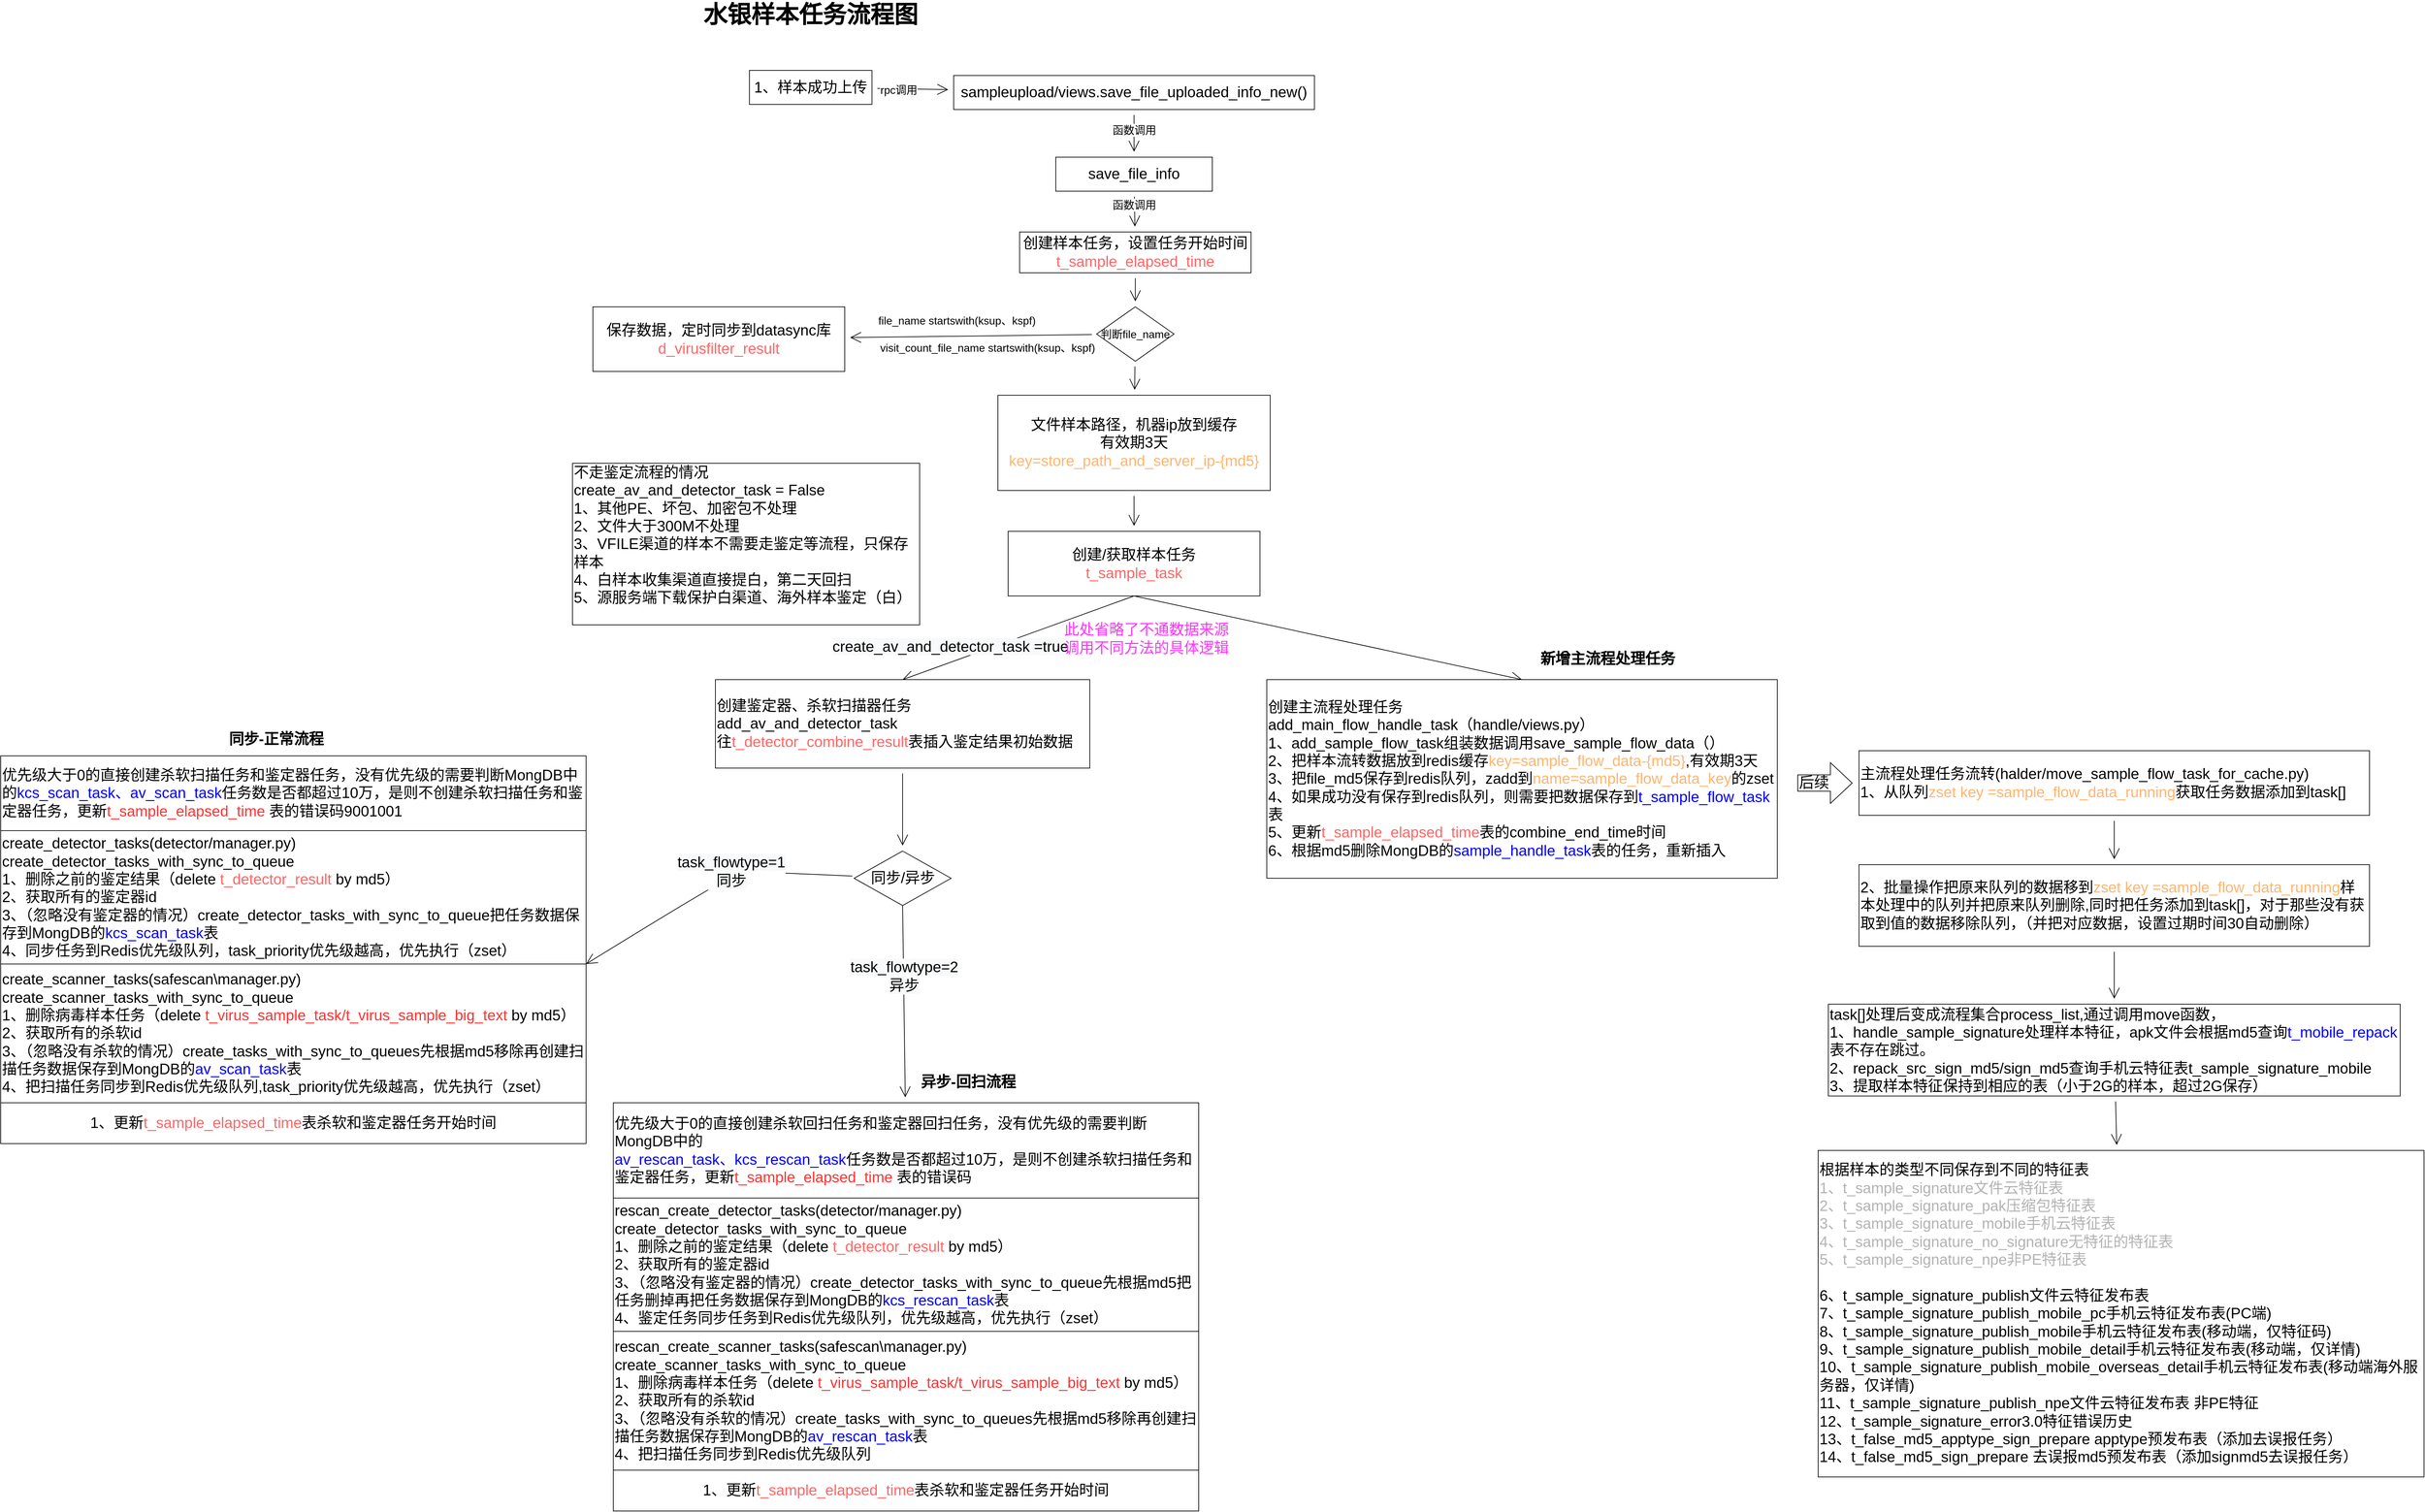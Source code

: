<mxfile version="15.3.3" type="github">
  <diagram id="KefcSTh8LU217DtaOy7r" name="Page-1">
    <mxGraphModel dx="3478" dy="982" grid="1" gridSize="10" guides="1" tooltips="1" connect="1" arrows="1" fold="1" page="1" pageScale="1" pageWidth="827" pageHeight="1169" math="0" shadow="0">
      <root>
        <mxCell id="0" />
        <mxCell id="1" parent="0" />
        <mxCell id="7nwJAHShgFqfV8WITLV7-1" value="水银样本任务流程图" style="text;html=1;strokeColor=none;fillColor=none;align=center;verticalAlign=middle;whiteSpace=wrap;rounded=0;hachureGap=4;pointerEvents=0;fontSize=35;fontStyle=1" parent="1" vertex="1">
          <mxGeometry x="-270" y="50" width="400" height="20" as="geometry" />
        </mxCell>
        <mxCell id="hdSKTdFJiRucH8Rsu3lH-5" value="" style="edgeStyle=none;curved=1;rounded=0;orthogonalLoop=1;jettySize=auto;html=1;fontSize=16;endArrow=open;startSize=14;endSize=14;sourcePerimeterSpacing=8;targetPerimeterSpacing=8;" edge="1" parent="1" source="7nwJAHShgFqfV8WITLV7-2" target="hdSKTdFJiRucH8Rsu3lH-4">
          <mxGeometry relative="1" as="geometry" />
        </mxCell>
        <mxCell id="hdSKTdFJiRucH8Rsu3lH-7" value="函数调用" style="edgeLabel;html=1;align=center;verticalAlign=middle;resizable=0;points=[];fontSize=16;" vertex="1" connectable="0" parent="hdSKTdFJiRucH8Rsu3lH-5">
          <mxGeometry x="-0.474" relative="1" as="geometry">
            <mxPoint y="8" as="offset" />
          </mxGeometry>
        </mxCell>
        <mxCell id="7nwJAHShgFqfV8WITLV7-2" value="sampleupload/views.save_file_uploaded_info_new()" style="rounded=0;whiteSpace=wrap;html=1;hachureGap=4;pointerEvents=0;fontSize=22;" parent="1" vertex="1">
          <mxGeometry x="140" y="150" width="530" height="50" as="geometry" />
        </mxCell>
        <mxCell id="hdSKTdFJiRucH8Rsu3lH-2" value="" style="edgeStyle=none;curved=1;rounded=0;orthogonalLoop=1;jettySize=auto;html=1;endArrow=open;startSize=14;endSize=14;sourcePerimeterSpacing=8;targetPerimeterSpacing=8;" edge="1" parent="1" source="hdSKTdFJiRucH8Rsu3lH-1" target="7nwJAHShgFqfV8WITLV7-2">
          <mxGeometry relative="1" as="geometry" />
        </mxCell>
        <mxCell id="hdSKTdFJiRucH8Rsu3lH-3" value="rpc调用" style="edgeLabel;html=1;align=center;verticalAlign=middle;resizable=0;points=[];fontSize=16;" vertex="1" connectable="0" parent="hdSKTdFJiRucH8Rsu3lH-2">
          <mxGeometry x="-0.4" y="-1" relative="1" as="geometry">
            <mxPoint as="offset" />
          </mxGeometry>
        </mxCell>
        <mxCell id="hdSKTdFJiRucH8Rsu3lH-1" value="1、样本成功上传" style="rounded=0;whiteSpace=wrap;html=1;hachureGap=4;pointerEvents=0;fontSize=22;" vertex="1" parent="1">
          <mxGeometry x="-160" y="142.5" width="180" height="50" as="geometry" />
        </mxCell>
        <mxCell id="hdSKTdFJiRucH8Rsu3lH-9" value="" style="edgeStyle=none;curved=1;rounded=0;orthogonalLoop=1;jettySize=auto;html=1;fontSize=16;endArrow=open;startSize=14;endSize=14;sourcePerimeterSpacing=8;targetPerimeterSpacing=8;" edge="1" parent="1" source="hdSKTdFJiRucH8Rsu3lH-4" target="hdSKTdFJiRucH8Rsu3lH-8">
          <mxGeometry relative="1" as="geometry" />
        </mxCell>
        <mxCell id="hdSKTdFJiRucH8Rsu3lH-4" value="save_file_info" style="rounded=0;whiteSpace=wrap;html=1;hachureGap=4;pointerEvents=0;fontSize=22;" vertex="1" parent="1">
          <mxGeometry x="290" y="270" width="230" height="50" as="geometry" />
        </mxCell>
        <mxCell id="hdSKTdFJiRucH8Rsu3lH-12" value="" style="edgeStyle=none;curved=1;rounded=0;orthogonalLoop=1;jettySize=auto;html=1;fontSize=16;endArrow=open;startSize=14;endSize=14;sourcePerimeterSpacing=8;targetPerimeterSpacing=8;" edge="1" parent="1" source="hdSKTdFJiRucH8Rsu3lH-8" target="hdSKTdFJiRucH8Rsu3lH-11">
          <mxGeometry relative="1" as="geometry" />
        </mxCell>
        <mxCell id="hdSKTdFJiRucH8Rsu3lH-8" value="创建样本任务，设置任务开始时间&lt;br&gt;&lt;font color=&quot;#ff6666&quot;&gt;t_sample_elapsed_time&lt;/font&gt;" style="rounded=0;whiteSpace=wrap;html=1;hachureGap=4;pointerEvents=0;fontSize=22;" vertex="1" parent="1">
          <mxGeometry x="236.88" y="380" width="340" height="60" as="geometry" />
        </mxCell>
        <mxCell id="hdSKTdFJiRucH8Rsu3lH-10" value="保存数据，定时同步到datasync库&lt;br&gt;&lt;font color=&quot;#ff6666&quot;&gt;d_virusfilter_result&lt;/font&gt;" style="rounded=0;whiteSpace=wrap;html=1;hachureGap=4;pointerEvents=0;fontSize=22;" vertex="1" parent="1">
          <mxGeometry x="-390" y="490" width="370" height="95" as="geometry" />
        </mxCell>
        <mxCell id="hdSKTdFJiRucH8Rsu3lH-15" value="" style="edgeStyle=none;curved=1;rounded=0;orthogonalLoop=1;jettySize=auto;html=1;fontSize=16;endArrow=open;startSize=14;endSize=14;sourcePerimeterSpacing=8;targetPerimeterSpacing=8;" edge="1" parent="1" source="hdSKTdFJiRucH8Rsu3lH-11" target="hdSKTdFJiRucH8Rsu3lH-10">
          <mxGeometry relative="1" as="geometry" />
        </mxCell>
        <mxCell id="hdSKTdFJiRucH8Rsu3lH-21" value="" style="edgeStyle=none;curved=1;rounded=0;orthogonalLoop=1;jettySize=auto;html=1;fontSize=16;endArrow=open;startSize=14;endSize=14;sourcePerimeterSpacing=8;targetPerimeterSpacing=8;" edge="1" parent="1" source="hdSKTdFJiRucH8Rsu3lH-11" target="hdSKTdFJiRucH8Rsu3lH-20">
          <mxGeometry relative="1" as="geometry" />
        </mxCell>
        <mxCell id="hdSKTdFJiRucH8Rsu3lH-11" value="判断file_name" style="rhombus;whiteSpace=wrap;html=1;hachureGap=4;pointerEvents=0;fontSize=16;" vertex="1" parent="1">
          <mxGeometry x="350" y="490" width="113.75" height="80" as="geometry" />
        </mxCell>
        <mxCell id="hdSKTdFJiRucH8Rsu3lH-13" value="函数调用" style="edgeLabel;html=1;align=center;verticalAlign=middle;resizable=0;points=[];fontSize=16;" vertex="1" connectable="0" parent="1">
          <mxGeometry x="405" y="340" as="geometry" />
        </mxCell>
        <mxCell id="hdSKTdFJiRucH8Rsu3lH-17" value="&lt;span style=&quot;background-color: rgb(255 , 255 , 255)&quot;&gt;file_name startswith(ksup、kspf)&lt;/span&gt;" style="text;html=1;strokeColor=none;fillColor=none;align=center;verticalAlign=middle;whiteSpace=wrap;rounded=0;hachureGap=4;pointerEvents=0;fontSize=16;" vertex="1" parent="1">
          <mxGeometry x="20" y="500" width="250" height="20" as="geometry" />
        </mxCell>
        <mxCell id="hdSKTdFJiRucH8Rsu3lH-18" value="&lt;span style=&quot;background-color: rgb(255 , 255 , 255)&quot;&gt;visit_count_file_name startswith(ksup、kspf)&lt;/span&gt;" style="text;html=1;strokeColor=none;fillColor=none;align=center;verticalAlign=middle;whiteSpace=wrap;rounded=0;hachureGap=4;pointerEvents=0;fontSize=16;" vertex="1" parent="1">
          <mxGeometry x="20" y="540" width="340" height="20" as="geometry" />
        </mxCell>
        <mxCell id="hdSKTdFJiRucH8Rsu3lH-23" value="" style="edgeStyle=none;curved=1;rounded=0;orthogonalLoop=1;jettySize=auto;html=1;fontSize=16;endArrow=open;startSize=14;endSize=14;sourcePerimeterSpacing=8;targetPerimeterSpacing=8;" edge="1" parent="1" source="hdSKTdFJiRucH8Rsu3lH-20" target="hdSKTdFJiRucH8Rsu3lH-22">
          <mxGeometry relative="1" as="geometry" />
        </mxCell>
        <mxCell id="hdSKTdFJiRucH8Rsu3lH-20" value="文件样本路径，机器ip放到缓存&lt;br&gt;有效期3天&lt;br&gt;&lt;font color=&quot;#ffb570&quot;&gt;key=store_path_and_server_ip-{md5}&lt;/font&gt;" style="rounded=0;whiteSpace=wrap;html=1;hachureGap=4;pointerEvents=0;fontSize=22;" vertex="1" parent="1">
          <mxGeometry x="205" y="620" width="400" height="140" as="geometry" />
        </mxCell>
        <mxCell id="hdSKTdFJiRucH8Rsu3lH-38" style="edgeStyle=none;curved=1;rounded=0;orthogonalLoop=1;jettySize=auto;html=1;exitX=0.5;exitY=1;exitDx=0;exitDy=0;entryX=0.5;entryY=0;entryDx=0;entryDy=0;fontFamily=Helvetica;fontSize=22;fontColor=#000000;endArrow=open;startSize=14;endSize=14;sourcePerimeterSpacing=8;targetPerimeterSpacing=8;" edge="1" parent="1" source="hdSKTdFJiRucH8Rsu3lH-22" target="hdSKTdFJiRucH8Rsu3lH-35">
          <mxGeometry relative="1" as="geometry" />
        </mxCell>
        <mxCell id="hdSKTdFJiRucH8Rsu3lH-41" style="edgeStyle=none;curved=1;rounded=0;orthogonalLoop=1;jettySize=auto;html=1;exitX=0.5;exitY=1;exitDx=0;exitDy=0;entryX=0.5;entryY=0;entryDx=0;entryDy=0;fontFamily=Helvetica;fontSize=22;fontColor=#000000;endArrow=open;startSize=14;endSize=14;sourcePerimeterSpacing=8;targetPerimeterSpacing=8;" edge="1" parent="1" source="hdSKTdFJiRucH8Rsu3lH-22" target="hdSKTdFJiRucH8Rsu3lH-40">
          <mxGeometry relative="1" as="geometry" />
        </mxCell>
        <mxCell id="hdSKTdFJiRucH8Rsu3lH-22" value="创建/获取样本任务&lt;br&gt;&lt;font color=&quot;#ff6666&quot;&gt;t_sample_task&lt;/font&gt;" style="rounded=0;whiteSpace=wrap;html=1;hachureGap=4;pointerEvents=0;fontSize=22;" vertex="1" parent="1">
          <mxGeometry x="220" y="820" width="370" height="95" as="geometry" />
        </mxCell>
        <mxCell id="hdSKTdFJiRucH8Rsu3lH-35" value="创建主流程处理任务&lt;br&gt;add_main_flow_handle_task（handle/views.py）&lt;br&gt;1、add_sample_flow_task组装数据调用save_sample_flow_data（）&lt;br&gt;2、把样本流转数据放到redis缓存&lt;font color=&quot;#ffb570&quot;&gt;key=sample_flow_data-{md5}&lt;/font&gt;,有效期3天&lt;br&gt;3、把file_md5保存到redis队列，zadd到&lt;font color=&quot;#ffb570&quot;&gt;name=sample_flow_data_key&lt;/font&gt;的zset&lt;br&gt;4、如果成功没有保存到redis队列，则需要把数据保存到&lt;font color=&quot;#0000ff&quot;&gt;t_sample_flow_task&lt;/font&gt;表&lt;br&gt;5、更新&lt;font color=&quot;#ff6666&quot;&gt;t_sample_elapsed_time&lt;/font&gt;表的combine_end_time时间&lt;br&gt;6、根据md5删除MongDB的&lt;font color=&quot;#0000ff&quot;&gt;sample_handle_task&lt;/font&gt;表的任务，重新插入" style="rounded=0;whiteSpace=wrap;html=1;hachureGap=4;pointerEvents=0;fontSize=22;align=left;" vertex="1" parent="1">
          <mxGeometry x="600" y="1038" width="750" height="292" as="geometry" />
        </mxCell>
        <mxCell id="hdSKTdFJiRucH8Rsu3lH-36" value="&lt;span style=&quot;font-size: 22px&quot;&gt;不走鉴定流程的情况&lt;br style=&quot;font-size: 22px&quot;&gt;create_av_and_detector_task = False&lt;br style=&quot;font-size: 22px&quot;&gt;1、其他PE、坏包、加密包不处理&lt;br style=&quot;font-size: 22px&quot;&gt;2、文件大于300M不处理&lt;br style=&quot;font-size: 22px&quot;&gt;3、&lt;/span&gt;&lt;span style=&quot;font-size: 22px&quot;&gt;VFILE&lt;/span&gt;&lt;span style=&quot;font-size: 22px&quot;&gt;渠道的样本不需要走鉴定等流程，只保存样本&lt;br&gt;&lt;/span&gt;4、白样本收集渠道直接提白，第二天回扫&lt;br&gt;5、源服务端下载保护白渠道、海外样本鉴定（白）&lt;br style=&quot;font-size: 22px&quot;&gt;&lt;span style=&quot;font-size: 22px&quot;&gt;&lt;br style=&quot;font-size: 22px&quot;&gt;&lt;/span&gt;" style="rounded=0;whiteSpace=wrap;html=1;hachureGap=4;pointerEvents=0;fontSize=22;align=left;fontFamily=Helvetica;fontColor=#000000;" vertex="1" parent="1">
          <mxGeometry x="-420" y="720" width="510" height="237.5" as="geometry" />
        </mxCell>
        <mxCell id="hdSKTdFJiRucH8Rsu3lH-49" value="" style="edgeStyle=none;curved=1;rounded=0;orthogonalLoop=1;jettySize=auto;html=1;fontFamily=Helvetica;fontSize=22;fontColor=#000000;endArrow=open;startSize=14;endSize=14;sourcePerimeterSpacing=8;targetPerimeterSpacing=8;" edge="1" parent="1" source="hdSKTdFJiRucH8Rsu3lH-40" target="hdSKTdFJiRucH8Rsu3lH-48">
          <mxGeometry relative="1" as="geometry" />
        </mxCell>
        <mxCell id="hdSKTdFJiRucH8Rsu3lH-40" value="创建鉴定器、杀软扫描器任务&lt;br&gt;add_av_and_detector_task&lt;br&gt;往&lt;font color=&quot;#ff6666&quot;&gt;t_detector_combine_result&lt;/font&gt;表插入鉴定结果初始数据" style="rounded=0;whiteSpace=wrap;html=1;hachureGap=4;pointerEvents=0;fontSize=22;align=left;fontFamily=Helvetica;fontColor=#000000;" vertex="1" parent="1">
          <mxGeometry x="-210" y="1038" width="550" height="130" as="geometry" />
        </mxCell>
        <mxCell id="hdSKTdFJiRucH8Rsu3lH-44" value="&lt;span style=&quot;color: rgb(0 , 0 , 0) ; font-family: &amp;#34;helvetica&amp;#34; ; font-size: 22px ; font-style: normal ; font-weight: 400 ; letter-spacing: normal ; text-align: left ; text-indent: 0px ; text-transform: none ; word-spacing: 0px ; background-color: rgb(248 , 249 , 250) ; display: inline ; float: none&quot;&gt;create_av_and_detector_task =true&lt;/span&gt;" style="text;whiteSpace=wrap;html=1;fontSize=22;fontFamily=Helvetica;fontColor=#000000;" vertex="1" parent="1">
          <mxGeometry x="-40" y="970" width="390" height="40" as="geometry" />
        </mxCell>
        <mxCell id="hdSKTdFJiRucH8Rsu3lH-50" value="" style="edgeStyle=none;curved=1;rounded=0;orthogonalLoop=1;jettySize=auto;html=1;fontFamily=Helvetica;fontSize=22;fontColor=#000000;endArrow=open;startSize=14;endSize=14;sourcePerimeterSpacing=8;targetPerimeterSpacing=8;entryX=1;entryY=1;entryDx=0;entryDy=0;" edge="1" parent="1" source="hdSKTdFJiRucH8Rsu3lH-48" target="hdSKTdFJiRucH8Rsu3lH-63">
          <mxGeometry relative="1" as="geometry">
            <mxPoint x="-230" y="1317.5" as="targetPoint" />
            <Array as="points">
              <mxPoint x="-160" y="1320" />
              <mxPoint x="-180" y="1320" />
            </Array>
          </mxGeometry>
        </mxCell>
        <mxCell id="hdSKTdFJiRucH8Rsu3lH-52" value="&lt;span style=&quot;text-align: left ; background-color: rgb(248 , 249 , 250)&quot;&gt;task_flowtype=1&lt;br&gt;&lt;/span&gt;&lt;span style=&quot;text-align: left ; background-color: rgb(248 , 249 , 250)&quot;&gt;&lt;font face=&quot;helvetica&quot;&gt;同步&lt;/font&gt;&lt;br&gt;&lt;/span&gt;" style="edgeLabel;html=1;align=center;verticalAlign=middle;resizable=0;points=[];fontSize=22;fontFamily=Helvetica;fontColor=#000000;" vertex="1" connectable="0" parent="hdSKTdFJiRucH8Rsu3lH-50">
          <mxGeometry x="-0.297" y="-3" relative="1" as="geometry">
            <mxPoint x="-28" y="3" as="offset" />
          </mxGeometry>
        </mxCell>
        <mxCell id="hdSKTdFJiRucH8Rsu3lH-59" value="" style="edgeStyle=none;curved=1;rounded=0;orthogonalLoop=1;jettySize=auto;html=1;fontFamily=Helvetica;fontSize=22;fontColor=#000000;endArrow=open;startSize=14;endSize=14;sourcePerimeterSpacing=8;targetPerimeterSpacing=8;exitX=0.5;exitY=1;exitDx=0;exitDy=0;" edge="1" parent="1" source="hdSKTdFJiRucH8Rsu3lH-48" target="hdSKTdFJiRucH8Rsu3lH-76">
          <mxGeometry relative="1" as="geometry">
            <mxPoint x="80" y="1690" as="targetPoint" />
          </mxGeometry>
        </mxCell>
        <mxCell id="hdSKTdFJiRucH8Rsu3lH-60" value="&lt;span style=&quot;text-align: left ; background-color: rgb(248 , 249 , 250)&quot;&gt;task_flowtype=2&lt;br&gt;&lt;/span&gt;&lt;span style=&quot;text-align: left ; background-color: rgb(248 , 249 , 250)&quot;&gt;&lt;font face=&quot;helvetica&quot;&gt;异步&lt;/font&gt;&lt;/span&gt;" style="edgeLabel;html=1;align=center;verticalAlign=middle;resizable=0;points=[];fontSize=22;fontFamily=Helvetica;fontColor=#000000;" vertex="1" connectable="0" parent="hdSKTdFJiRucH8Rsu3lH-59">
          <mxGeometry x="-0.267" relative="1" as="geometry">
            <mxPoint as="offset" />
          </mxGeometry>
        </mxCell>
        <mxCell id="hdSKTdFJiRucH8Rsu3lH-48" value="同步/异步" style="rhombus;whiteSpace=wrap;html=1;hachureGap=4;pointerEvents=0;fontFamily=Helvetica;fontSize=22;fontColor=#000000;align=center;" vertex="1" parent="1">
          <mxGeometry x="-6.25" y="1290" width="142.5" height="80" as="geometry" />
        </mxCell>
        <mxCell id="hdSKTdFJiRucH8Rsu3lH-70" value="&lt;span style=&quot;color: rgb(0, 0, 0); font-family: helvetica; font-size: 22px; font-style: normal; letter-spacing: normal; text-align: left; text-indent: 0px; text-transform: none; word-spacing: 0px; background-color: rgb(248, 249, 250); display: inline; float: none;&quot;&gt;异步-回扫流程&lt;/span&gt;" style="text;whiteSpace=wrap;html=1;fontSize=22;fontFamily=Helvetica;fontColor=#000000;fontStyle=1" vertex="1" parent="1">
          <mxGeometry x="90" y="1610" width="200" height="40" as="geometry" />
        </mxCell>
        <mxCell id="hdSKTdFJiRucH8Rsu3lH-79" value="此处省略了不通数据来源调用不同方法的具体逻辑" style="text;html=1;strokeColor=none;fillColor=none;align=center;verticalAlign=middle;whiteSpace=wrap;rounded=0;hachureGap=4;pointerEvents=0;fontFamily=Helvetica;fontSize=22;fontColor=#FF33FF;" vertex="1" parent="1">
          <mxGeometry x="299" y="927.5" width="249" height="100" as="geometry" />
        </mxCell>
        <mxCell id="hdSKTdFJiRucH8Rsu3lH-80" style="edgeStyle=none;curved=1;rounded=0;orthogonalLoop=1;jettySize=auto;html=1;exitX=0.5;exitY=0;exitDx=0;exitDy=0;fontFamily=Helvetica;fontSize=35;fontColor=#FF33FF;endArrow=open;startSize=14;endSize=14;sourcePerimeterSpacing=8;targetPerimeterSpacing=8;" edge="1" parent="1" source="7nwJAHShgFqfV8WITLV7-1" target="7nwJAHShgFqfV8WITLV7-1">
          <mxGeometry relative="1" as="geometry" />
        </mxCell>
        <mxCell id="hdSKTdFJiRucH8Rsu3lH-81" value="" style="group" vertex="1" connectable="0" parent="1">
          <mxGeometry x="-360" y="1660" width="860" height="600" as="geometry" />
        </mxCell>
        <mxCell id="hdSKTdFJiRucH8Rsu3lH-71" value="" style="group" vertex="1" connectable="0" parent="hdSKTdFJiRucH8Rsu3lH-81">
          <mxGeometry y="140" width="860" height="460" as="geometry" />
        </mxCell>
        <mxCell id="hdSKTdFJiRucH8Rsu3lH-72" value="" style="group" vertex="1" connectable="0" parent="hdSKTdFJiRucH8Rsu3lH-71">
          <mxGeometry width="860" height="400" as="geometry" />
        </mxCell>
        <mxCell id="hdSKTdFJiRucH8Rsu3lH-73" value="&lt;font face=&quot;helvetica&quot;&gt;rescan_create_scanner_tasks&lt;/font&gt;(safescan\manager.py)&lt;br&gt;create_scanner_tasks_with_sync_to_queue&lt;br&gt;1、删除病毒样本任务（delete&lt;font color=&quot;#ff3333&quot;&gt; t_virus_sample_task/t_virus_sample_big_text&lt;/font&gt; by md5）&lt;br&gt;2、获取所有的杀软id&lt;br&gt;3、（忽略没有杀软的情况）create_tasks_with_sync_to_queues先根据md5移除再创建扫描任务数据保存到MongDB的&lt;span style=&quot;font-family: &amp;#34;helvetica&amp;#34;&quot;&gt;&lt;font color=&quot;#0000ff&quot;&gt;av_rescan_task&lt;/font&gt;&lt;/span&gt;表&lt;br&gt;4、把扫描任务同步到Redis优先级队列" style="rounded=0;whiteSpace=wrap;html=1;hachureGap=4;pointerEvents=0;fontSize=22;align=left;fontFamily=Helvetica;fontColor=#000000;" vertex="1" parent="hdSKTdFJiRucH8Rsu3lH-72">
          <mxGeometry y="196" width="860" height="204" as="geometry" />
        </mxCell>
        <mxCell id="hdSKTdFJiRucH8Rsu3lH-74" value="rescan_create_detector_tasks(detector/manager.py)&lt;br&gt;create_detector_tasks_with_sync_to_queue&lt;br&gt;1、删除之前的鉴定结果（delete &lt;font color=&quot;#ff6666&quot;&gt;t_detector_result&lt;/font&gt; by md5）&lt;br&gt;2、获取所有的鉴定器id&lt;br&gt;3、（忽略没有鉴定器的情况）create_detector_tasks_with_sync_to_queue先根据md5把任务删掉再把任务数据保存到MongDB的&lt;font color=&quot;#0000ff&quot;&gt;kcs_rescan_task&lt;/font&gt;表&lt;br&gt;4、鉴定任务同步任务到Redis优先级队列，优先级越高，优先执行（zset）" style="rounded=0;whiteSpace=wrap;html=1;hachureGap=4;pointerEvents=0;fontSize=22;align=left;fontFamily=Helvetica;fontColor=#000000;" vertex="1" parent="hdSKTdFJiRucH8Rsu3lH-72">
          <mxGeometry width="860" height="196" as="geometry" />
        </mxCell>
        <mxCell id="hdSKTdFJiRucH8Rsu3lH-75" value="1、更新&lt;font color=&quot;#ff6666&quot;&gt;t_sample_elapsed_time&lt;/font&gt;表杀软和鉴定器任务开始时间" style="rounded=0;whiteSpace=wrap;html=1;hachureGap=4;pointerEvents=0;fontFamily=Helvetica;fontSize=22;fontColor=#000000;align=center;" vertex="1" parent="hdSKTdFJiRucH8Rsu3lH-71">
          <mxGeometry y="400" width="860" height="60" as="geometry" />
        </mxCell>
        <mxCell id="hdSKTdFJiRucH8Rsu3lH-76" value="&lt;div&gt;优先级大于0的直接创建杀软回扫任务和鉴定器回扫&lt;span&gt;任务，没有优先级的需要判断MongDB中的&lt;/span&gt;&lt;/div&gt;&lt;span style=&quot;color: rgb(0 , 0 , 255)&quot;&gt;av_rescan_task、kcs_rescan_task&lt;/span&gt;&lt;span&gt;任务数是否都超过10万，是则不创建杀软扫描任务和鉴定器任务，更新&lt;/span&gt;&lt;font color=&quot;#ff3333&quot;&gt;t_sample_elapsed_time &lt;/font&gt;&lt;span&gt;表的错误码&lt;/span&gt;&lt;span style=&quot;color: rgb(0 , 0 , 255)&quot;&gt;&lt;br&gt;&lt;/span&gt;" style="rounded=0;whiteSpace=wrap;html=1;hachureGap=4;pointerEvents=0;fontFamily=Helvetica;fontSize=22;fontColor=#000000;align=left;" vertex="1" parent="hdSKTdFJiRucH8Rsu3lH-81">
          <mxGeometry width="860" height="140" as="geometry" />
        </mxCell>
        <mxCell id="hdSKTdFJiRucH8Rsu3lH-83" value="" style="group" vertex="1" connectable="0" parent="1">
          <mxGeometry x="-1260" y="1150" width="860" height="570" as="geometry" />
        </mxCell>
        <mxCell id="hdSKTdFJiRucH8Rsu3lH-66" value="" style="group" vertex="1" connectable="0" parent="hdSKTdFJiRucH8Rsu3lH-83">
          <mxGeometry y="110" width="860" height="460" as="geometry" />
        </mxCell>
        <mxCell id="hdSKTdFJiRucH8Rsu3lH-64" value="" style="group" vertex="1" connectable="0" parent="hdSKTdFJiRucH8Rsu3lH-66">
          <mxGeometry width="860" height="400" as="geometry" />
        </mxCell>
        <mxCell id="hdSKTdFJiRucH8Rsu3lH-62" value="&lt;font face=&quot;helvetica&quot;&gt;create_scanner_tasks&lt;/font&gt;(safescan\manager.py)&lt;br&gt;create_scanner_tasks_with_sync_to_queue&lt;br&gt;1、删除病毒样本任务（delete&lt;font color=&quot;#ff3333&quot;&gt; t_virus_sample_task/t_virus_sample_big_text&lt;/font&gt; by md5）&lt;br&gt;2、获取所有的杀软id&lt;br&gt;3、（忽略没有杀软的情况）create_tasks_with_sync_to_queues先根据md5移除再创建扫描任务数据保存到MongDB的&lt;span style=&quot;font-family: &amp;#34;helvetica&amp;#34;&quot;&gt;&lt;font color=&quot;#0000ff&quot;&gt;av_scan_task&lt;/font&gt;&lt;/span&gt;表&lt;br&gt;4、把扫描任务同步到Redis优先级队列,task_priority优先级越高，优先执行（zset）" style="rounded=0;whiteSpace=wrap;html=1;hachureGap=4;pointerEvents=0;fontSize=22;align=left;fontFamily=Helvetica;fontColor=#000000;" vertex="1" parent="hdSKTdFJiRucH8Rsu3lH-64">
          <mxGeometry y="196" width="860" height="204" as="geometry" />
        </mxCell>
        <mxCell id="hdSKTdFJiRucH8Rsu3lH-63" value="create_detector_tasks(detector/manager.py)&lt;br&gt;create_detector_tasks_with_sync_to_queue&lt;br&gt;1、删除之前的鉴定结果（delete &lt;font color=&quot;#ff6666&quot;&gt;t_detector_result&lt;/font&gt; by md5）&lt;br&gt;2、获取所有的鉴定器id&lt;br&gt;3、（忽略没有鉴定器的情况）create_detector_tasks_with_sync_to_queue把任务数据保存到MongDB的&lt;font color=&quot;#0000ff&quot;&gt;kcs_scan_task&lt;/font&gt;表&lt;br&gt;4、同步任务到Redis优先级队列，task_priority优先级越高，优先执行（zset）" style="rounded=0;whiteSpace=wrap;html=1;hachureGap=4;pointerEvents=0;fontSize=22;align=left;fontFamily=Helvetica;fontColor=#000000;" vertex="1" parent="hdSKTdFJiRucH8Rsu3lH-64">
          <mxGeometry width="860" height="196" as="geometry" />
        </mxCell>
        <mxCell id="hdSKTdFJiRucH8Rsu3lH-65" value="1、更新&lt;font color=&quot;#ff6666&quot;&gt;t_sample_elapsed_time&lt;/font&gt;表杀软和鉴定器任务开始时间" style="rounded=0;whiteSpace=wrap;html=1;hachureGap=4;pointerEvents=0;fontFamily=Helvetica;fontSize=22;fontColor=#000000;align=center;" vertex="1" parent="hdSKTdFJiRucH8Rsu3lH-66">
          <mxGeometry y="400" width="860" height="60" as="geometry" />
        </mxCell>
        <mxCell id="hdSKTdFJiRucH8Rsu3lH-68" value="&lt;div&gt;优先级大于0的直接创建杀软扫描任务和鉴定器任务，没有优先级的需要判断MongDB中的&lt;font color=&quot;#0000ff&quot;&gt;kcs_scan_task、av_scan_task&lt;/font&gt;任务数是否都超过10万，是则不创建杀软扫描任务和鉴定器任务，更新&lt;font color=&quot;#ff3333&quot;&gt;t_sample_elapsed_time &lt;/font&gt;表的错误码9001001&lt;/div&gt;" style="rounded=0;whiteSpace=wrap;html=1;hachureGap=4;pointerEvents=0;fontFamily=Helvetica;fontSize=22;fontColor=#000000;align=left;" vertex="1" parent="hdSKTdFJiRucH8Rsu3lH-83">
          <mxGeometry width="860" height="110" as="geometry" />
        </mxCell>
        <mxCell id="hdSKTdFJiRucH8Rsu3lH-84" value="&lt;span style=&quot;color: rgb(0 , 0 , 0) ; font-size: 22px&quot;&gt;&lt;b&gt;同步-正常流程&lt;/b&gt;&lt;/span&gt;" style="text;html=1;strokeColor=none;fillColor=none;align=center;verticalAlign=middle;whiteSpace=wrap;rounded=0;hachureGap=4;pointerEvents=0;fontFamily=Helvetica;fontSize=35;fontColor=#FF33FF;" vertex="1" parent="1">
          <mxGeometry x="-960" y="1110" width="210" height="20" as="geometry" />
        </mxCell>
        <mxCell id="hdSKTdFJiRucH8Rsu3lH-86" value="&lt;span style=&quot;color: rgb(0 , 0 , 0) ; font-family: &amp;#34;helvetica&amp;#34; ; font-size: 22px ; font-style: normal ; letter-spacing: normal ; text-align: left ; text-indent: 0px ; text-transform: none ; word-spacing: 0px ; background-color: rgb(248 , 249 , 250) ; display: inline ; float: none&quot;&gt;新增主流程处理任务&lt;/span&gt;" style="text;whiteSpace=wrap;html=1;fontSize=22;fontFamily=Helvetica;fontColor=#000000;fontStyle=1" vertex="1" parent="1">
          <mxGeometry x="1000" y="987.5" width="200" height="40" as="geometry" />
        </mxCell>
        <mxCell id="hdSKTdFJiRucH8Rsu3lH-91" value="" style="edgeStyle=none;curved=1;rounded=0;orthogonalLoop=1;jettySize=auto;html=1;fontFamily=Helvetica;fontSize=35;fontColor=#FF33FF;endArrow=open;startSize=14;endSize=14;sourcePerimeterSpacing=8;targetPerimeterSpacing=8;" edge="1" parent="1" source="hdSKTdFJiRucH8Rsu3lH-87" target="hdSKTdFJiRucH8Rsu3lH-89">
          <mxGeometry relative="1" as="geometry" />
        </mxCell>
        <mxCell id="hdSKTdFJiRucH8Rsu3lH-87" value="主流程处理任务流转(halder/move_sample_flow_task_for_cache.py)&lt;br&gt;1、从队列&lt;font color=&quot;#ffb570&quot;&gt;zset key =sample_flow_data_running&lt;/font&gt;获取任务数据添加到task[]" style="rounded=0;whiteSpace=wrap;html=1;hachureGap=4;pointerEvents=0;fontSize=22;align=left;" vertex="1" parent="1">
          <mxGeometry x="1470" y="1142.5" width="750" height="95" as="geometry" />
        </mxCell>
        <mxCell id="hdSKTdFJiRucH8Rsu3lH-92" value="" style="edgeStyle=none;curved=1;rounded=0;orthogonalLoop=1;jettySize=auto;html=1;fontFamily=Helvetica;fontSize=35;fontColor=#FF33FF;endArrow=open;startSize=14;endSize=14;sourcePerimeterSpacing=8;targetPerimeterSpacing=8;" edge="1" parent="1" source="hdSKTdFJiRucH8Rsu3lH-89" target="hdSKTdFJiRucH8Rsu3lH-90">
          <mxGeometry relative="1" as="geometry" />
        </mxCell>
        <mxCell id="hdSKTdFJiRucH8Rsu3lH-89" value="2、批量操作把原来队列的数据移到&lt;font color=&quot;#ffb570&quot;&gt;zset key =sample_flow_data_running&lt;/font&gt;样本处理中的队列并把原来队列删除,同时把任务添加到task[]，对于那些没有获取到值的数据移除队列，（并把对应数据，设置过期时间30自动删除）" style="rounded=0;whiteSpace=wrap;html=1;hachureGap=4;pointerEvents=0;fontSize=22;align=left;" vertex="1" parent="1">
          <mxGeometry x="1470" y="1310" width="750" height="120" as="geometry" />
        </mxCell>
        <mxCell id="hdSKTdFJiRucH8Rsu3lH-94" value="" style="edgeStyle=none;curved=1;rounded=0;orthogonalLoop=1;jettySize=auto;html=1;fontFamily=Helvetica;fontSize=35;fontColor=#FF33FF;endArrow=open;startSize=14;endSize=14;sourcePerimeterSpacing=8;targetPerimeterSpacing=8;" edge="1" parent="1" source="hdSKTdFJiRucH8Rsu3lH-90" target="hdSKTdFJiRucH8Rsu3lH-93">
          <mxGeometry relative="1" as="geometry" />
        </mxCell>
        <mxCell id="hdSKTdFJiRucH8Rsu3lH-90" value="task[]处理后变成流程集合process_list,通过调用move函数，&lt;br&gt;1、handle_sample_signature处理样本特征，apk文件会根据md5查询&lt;font color=&quot;#0000ff&quot;&gt;t_mobile_repack&lt;/font&gt;表不存在跳过。&lt;br&gt;2、repack_src_sign_md5/sign_md5查询手机云特征表t_sample_signature_mobile&lt;br&gt;3、提取样本特征保持到相应的表（小于2G的样本，超过2G保存）" style="rounded=0;whiteSpace=wrap;html=1;hachureGap=4;pointerEvents=0;fontSize=22;align=left;" vertex="1" parent="1">
          <mxGeometry x="1425" y="1515" width="840" height="135" as="geometry" />
        </mxCell>
        <mxCell id="hdSKTdFJiRucH8Rsu3lH-93" value="根据样本的类型不同保存到不同的特征表&lt;br&gt;&lt;font color=&quot;#b3b3b3&quot;&gt;1、t_sample_signature文件云特征表&lt;br&gt;2、t_sample_signature_pak压缩包特征表&lt;br&gt;3、t_sample_signature_mobile手机云特征表&lt;br&gt;4、t_sample_signature_no_signature无特征的特征表&lt;br&gt;5、t_sample_signature_npe非PE特征表&lt;/font&gt;&lt;br&gt;&lt;br&gt;6、t_sample_signature_publish文件云特征发布表&lt;br&gt;7、t_sample_signature_publish_mobile_pc手机云特征发布表(PC端)&lt;br&gt;8、t_sample_signature_publish_mobile手机云特征发布表(移动端，仅特征码)&lt;br&gt;9、t_sample_signature_publish_mobile_detail手机云特征发布表(移动端，仅详情)&lt;br&gt;10、t_sample_signature_publish_mobile_overseas_detail手机云特征发布表(移动端海外服务器，仅详情)&lt;br&gt;11、t_sample_signature_publish_npe文件云特征发布表 非PE特征&lt;br&gt;12、t_sample_signature_error3.0特征错误历史&lt;br&gt;13、t_false_md5_apptype_sign_prepare apptype预发布表（添加去误报任务）&lt;br&gt;14、t_false_md5_sign_prepare 去误报md5预发布表（添加signmd5去误报任务）" style="rounded=0;whiteSpace=wrap;html=1;hachureGap=4;pointerEvents=0;fontSize=22;align=left;" vertex="1" parent="1">
          <mxGeometry x="1410" y="1730" width="890" height="480" as="geometry" />
        </mxCell>
        <mxCell id="hdSKTdFJiRucH8Rsu3lH-95" value="后续" style="shape=singleArrow;whiteSpace=wrap;html=1;arrowWidth=0.4;arrowSize=0.4;rounded=0;fontSize=22;align=left;hachureGap=4;" vertex="1" parent="1">
          <mxGeometry x="1380" y="1160" width="80" height="60" as="geometry" />
        </mxCell>
      </root>
    </mxGraphModel>
  </diagram>
</mxfile>

